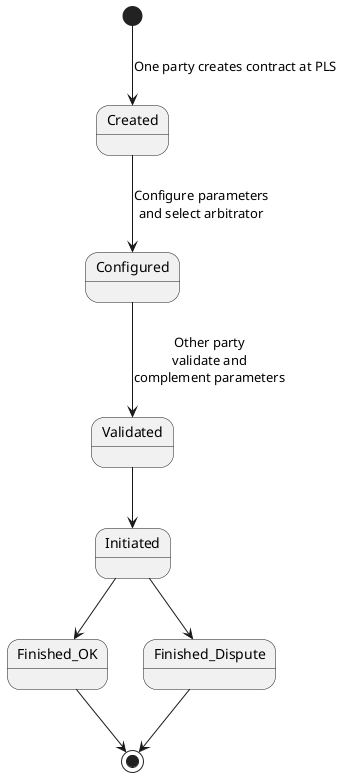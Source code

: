 @startuml

[*] --> Created : One party creates contract at PLS
Created --> Configured : Configure parameters\nand select arbitrator
Configured --> Validated : Other party\nvalidate and\ncomplement parameters
Validated --> Initiated 
Initiated --> Finished_OK
Initiated --> Finished_Dispute
Finished_OK --> [*]
Finished_Dispute --> [*]

@enduml